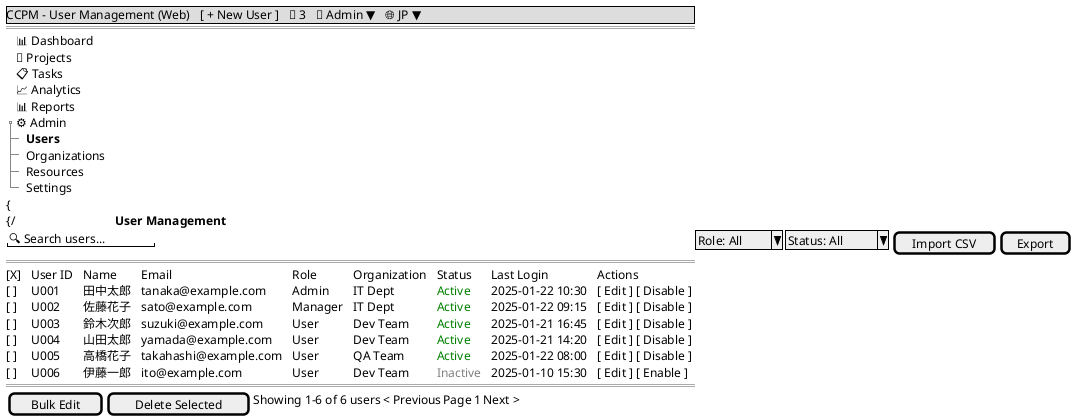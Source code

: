 @startsalt
{
  {* CCPM - User Management (Web) | [ + New User ] | 🔔 3 | 👤 Admin ▼ | 🌐 JP ▼ }
  ==
  {T
    + 📊 Dashboard
    + 📁 Projects
    + 📋 Tasks
    + 📈 Analytics
    + 📊 Reports
    + ⚙️ Admin
    ++ <b>Users</b>
    ++ Organizations
    ++ Resources
    ++ Settings
    |
    {
      {/ <b>User Management</b> }
      "🔍 Search users..." | ^Role: All^ | ^Status: All^ | [ Import CSV ] | [ Export ]
      ==
      {T
        [X] | User ID | Name | Email | Role | Organization | Status | Last Login | Actions
        [ ] | U001 | 田中太郎 | tanaka@example.com | Admin | IT Dept | <color:green>Active</color> | 2025-01-22 10:30 | [ Edit ] [ Disable ]
        [ ] | U002 | 佐藤花子 | sato@example.com | Manager | IT Dept | <color:green>Active</color> | 2025-01-22 09:15 | [ Edit ] [ Disable ]
        [ ] | U003 | 鈴木次郎 | suzuki@example.com | User | Dev Team | <color:green>Active</color> | 2025-01-21 16:45 | [ Edit ] [ Disable ]
        [ ] | U004 | 山田太郎 | yamada@example.com | User | Dev Team | <color:green>Active</color> | 2025-01-21 14:20 | [ Edit ] [ Disable ]
        [ ] | U005 | 高橋花子 | takahashi@example.com | User | QA Team | <color:green>Active</color> | 2025-01-22 08:00 | [ Edit ] [ Disable ]
        [ ] | U006 | 伊藤一郎 | ito@example.com | User | Dev Team | <color:gray>Inactive</color> | 2025-01-10 15:30 | [ Edit ] [ Enable ]
      }
      ==
      {
        [ Bulk Edit ] | [ Delete Selected ] | Showing 1-6 of 6 users | < Previous | Page 1 | Next >
      }
    }
  }
  ==
  {* © 2025 CCPM System | Total Users: 6 | Active: 5 | Inactive: 1 }
}
@endsalt